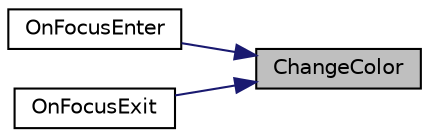 digraph "ChangeColor"
{
 // INTERACTIVE_SVG=YES
 // LATEX_PDF_SIZE
  edge [fontname="Helvetica",fontsize="10",labelfontname="Helvetica",labelfontsize="10"];
  node [fontname="Helvetica",fontsize="10",shape=record];
  rankdir="RL";
  Node1 [label="ChangeColor",height=0.2,width=0.4,color="black", fillcolor="grey75", style="filled", fontcolor="black",tooltip="convenience method to apply a color to a renderer and all children's renderers."];
  Node1 -> Node2 [dir="back",color="midnightblue",fontsize="10",style="solid",fontname="Helvetica"];
  Node2 [label="OnFocusEnter",height=0.2,width=0.4,color="black", fillcolor="white", style="filled",URL="$class_mirage_x_r_1_1_task_station_controller.html#a36ab06348594a98736c1374a0a3fd5ba",tooltip="called, when the user gazes at the object. Applies FocusSizeFactor and FocusColor"];
  Node1 -> Node3 [dir="back",color="midnightblue",fontsize="10",style="solid",fontname="Helvetica"];
  Node3 [label="OnFocusExit",height=0.2,width=0.4,color="black", fillcolor="white", style="filled",URL="$class_mirage_x_r_1_1_task_station_controller.html#abe64757738e5f52ea561727d57ca2564",tooltip="called, when the user's gaze leaves the object. Reduces size by FocusSizeFactor and applies currentCo..."];
}

